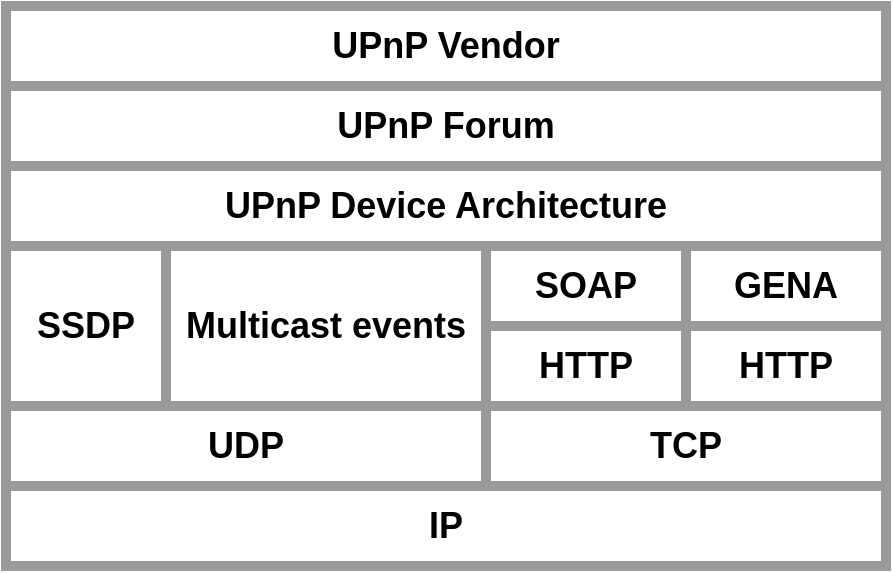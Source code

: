 <mxfile>
    <diagram id="Q-62GZFWC4iiTSn5vscz" name="Page-1">
        <mxGraphModel dx="658" dy="688" grid="0" gridSize="10" guides="1" tooltips="1" connect="1" arrows="1" fold="1" page="0" pageScale="1" pageWidth="850" pageHeight="1100" background="#ffffff" math="0" shadow="0">
            <root>
                <mxCell id="0"/>
                <mxCell id="1" parent="0"/>
                <mxCell id="2" value="UPnP Vendor" style="rounded=0;whiteSpace=wrap;html=1;fillColor=none;strokeColor=#999999;strokeWidth=5;fontColor=#000000;fontStyle=1;fontSize=18;" vertex="1" parent="1">
                    <mxGeometry x="120" y="120" width="440" height="40" as="geometry"/>
                </mxCell>
                <mxCell id="4" value="UPnP Forum" style="rounded=0;whiteSpace=wrap;html=1;fillColor=none;strokeColor=#999999;strokeWidth=5;fontColor=#000000;fontStyle=1;fontSize=18;" vertex="1" parent="1">
                    <mxGeometry x="120" y="160" width="440" height="40" as="geometry"/>
                </mxCell>
                <mxCell id="5" value="UPnP Device Architecture" style="rounded=0;whiteSpace=wrap;html=1;fillColor=none;strokeColor=#999999;strokeWidth=5;fontColor=#000000;fontStyle=1;fontSize=18;" vertex="1" parent="1">
                    <mxGeometry x="120" y="200" width="440" height="40" as="geometry"/>
                </mxCell>
                <mxCell id="6" value="SSDP" style="rounded=0;whiteSpace=wrap;html=1;fillColor=none;strokeColor=#999999;strokeWidth=5;fontColor=#000000;fontStyle=1;fontSize=18;" vertex="1" parent="1">
                    <mxGeometry x="120" y="240" width="80" height="80" as="geometry"/>
                </mxCell>
                <mxCell id="7" value="Multicast events" style="rounded=0;whiteSpace=wrap;html=1;fillColor=none;strokeColor=#999999;strokeWidth=5;fontColor=#000000;fontStyle=1;fontSize=18;" vertex="1" parent="1">
                    <mxGeometry x="200" y="240" width="160" height="80" as="geometry"/>
                </mxCell>
                <mxCell id="8" value="SOAP" style="rounded=0;whiteSpace=wrap;html=1;fillColor=none;strokeColor=#999999;strokeWidth=5;fontColor=#000000;fontStyle=1;fontSize=18;" vertex="1" parent="1">
                    <mxGeometry x="360" y="240" width="100" height="40" as="geometry"/>
                </mxCell>
                <mxCell id="9" value="GENA" style="rounded=0;whiteSpace=wrap;html=1;fillColor=none;strokeColor=#999999;strokeWidth=5;fontColor=#000000;fontStyle=1;fontSize=18;" vertex="1" parent="1">
                    <mxGeometry x="460" y="240" width="100" height="40" as="geometry"/>
                </mxCell>
                <mxCell id="10" value="HTTP" style="rounded=0;whiteSpace=wrap;html=1;fillColor=none;strokeColor=#999999;strokeWidth=5;fontColor=#000000;fontStyle=1;fontSize=18;" vertex="1" parent="1">
                    <mxGeometry x="360" y="280" width="100" height="40" as="geometry"/>
                </mxCell>
                <mxCell id="11" value="HTTP" style="rounded=0;whiteSpace=wrap;html=1;fillColor=none;strokeColor=#999999;strokeWidth=5;fontColor=#000000;fontStyle=1;fontSize=18;" vertex="1" parent="1">
                    <mxGeometry x="460" y="280" width="100" height="40" as="geometry"/>
                </mxCell>
                <mxCell id="12" value="UDP" style="rounded=0;whiteSpace=wrap;html=1;fillColor=none;strokeColor=#999999;strokeWidth=5;fontColor=#000000;fontStyle=1;fontSize=18;" vertex="1" parent="1">
                    <mxGeometry x="120" y="320" width="240" height="40" as="geometry"/>
                </mxCell>
                <mxCell id="13" value="TCP" style="rounded=0;whiteSpace=wrap;html=1;fillColor=none;strokeColor=#999999;strokeWidth=5;fontColor=#000000;fontStyle=1;fontSize=18;" vertex="1" parent="1">
                    <mxGeometry x="360" y="320" width="200" height="40" as="geometry"/>
                </mxCell>
                <mxCell id="14" value="IP" style="rounded=0;whiteSpace=wrap;html=1;fillColor=none;strokeColor=#999999;strokeWidth=5;fontColor=#000000;fontStyle=1;fontSize=18;" vertex="1" parent="1">
                    <mxGeometry x="120" y="360" width="440" height="40" as="geometry"/>
                </mxCell>
            </root>
        </mxGraphModel>
    </diagram>
</mxfile>